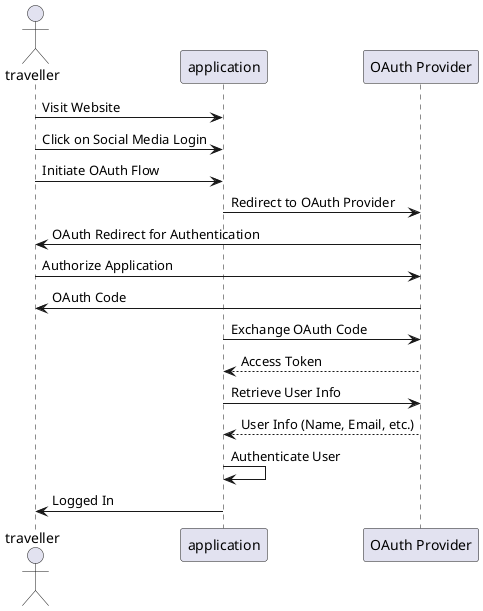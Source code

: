 @startuml
actor traveller as traveller
participant application as application
participant "OAuth Provider" as OAuthProvider

traveller -> application: Visit Website
traveller -> application: Click on Social Media Login

traveller -> application: Initiate OAuth Flow
application -> OAuthProvider: Redirect to OAuth Provider

traveller <- OAuthProvider: OAuth Redirect for Authentication
traveller -> OAuthProvider: Authorize Application

traveller <- OAuthProvider: OAuth Code

application -> OAuthProvider: Exchange OAuth Code
OAuthProvider --> application: Access Token

application -> OAuthProvider: Retrieve User Info
OAuthProvider --> application: User Info (Name, Email, etc.)

application -> application: Authenticate User

traveller <- application: Logged In

@enduml
